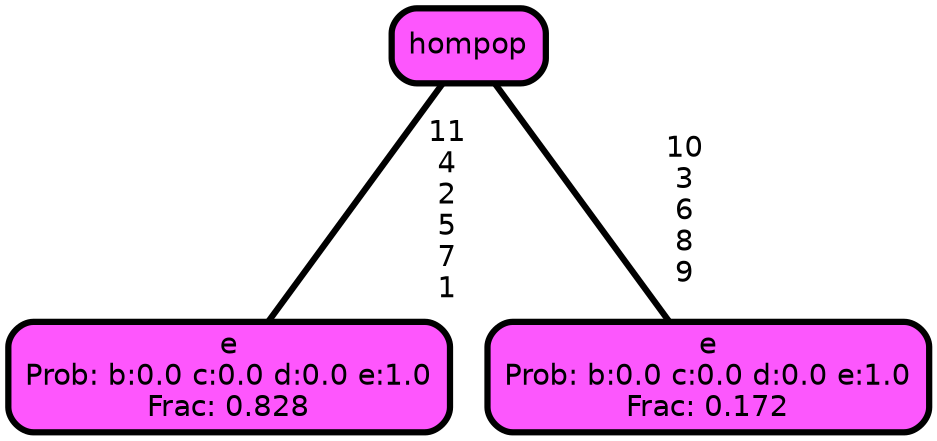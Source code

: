 graph Tree {
node [shape=box, style="filled, rounded",color="black",penwidth="3",fontcolor="black",                 fontname=helvetica] ;
graph [ranksep="0 equally", splines=straight,                 bgcolor=transparent, dpi=200] ;
edge [fontname=helvetica, color=black] ;
0 [label="e
Prob: b:0.0 c:0.0 d:0.0 e:1.0
Frac: 0.828", fillcolor="#fe56fd"] ;
1 [label="hompop", fillcolor="#fd56fd"] ;
2 [label="e
Prob: b:0.0 c:0.0 d:0.0 e:1.0
Frac: 0.172", fillcolor="#fc57fd"] ;
1 -- 0 [label=" 11\n 4\n 2\n 5\n 7\n 1",penwidth=3] ;
1 -- 2 [label=" 10\n 3\n 6\n 8\n 9",penwidth=3] ;
{rank = same;}}